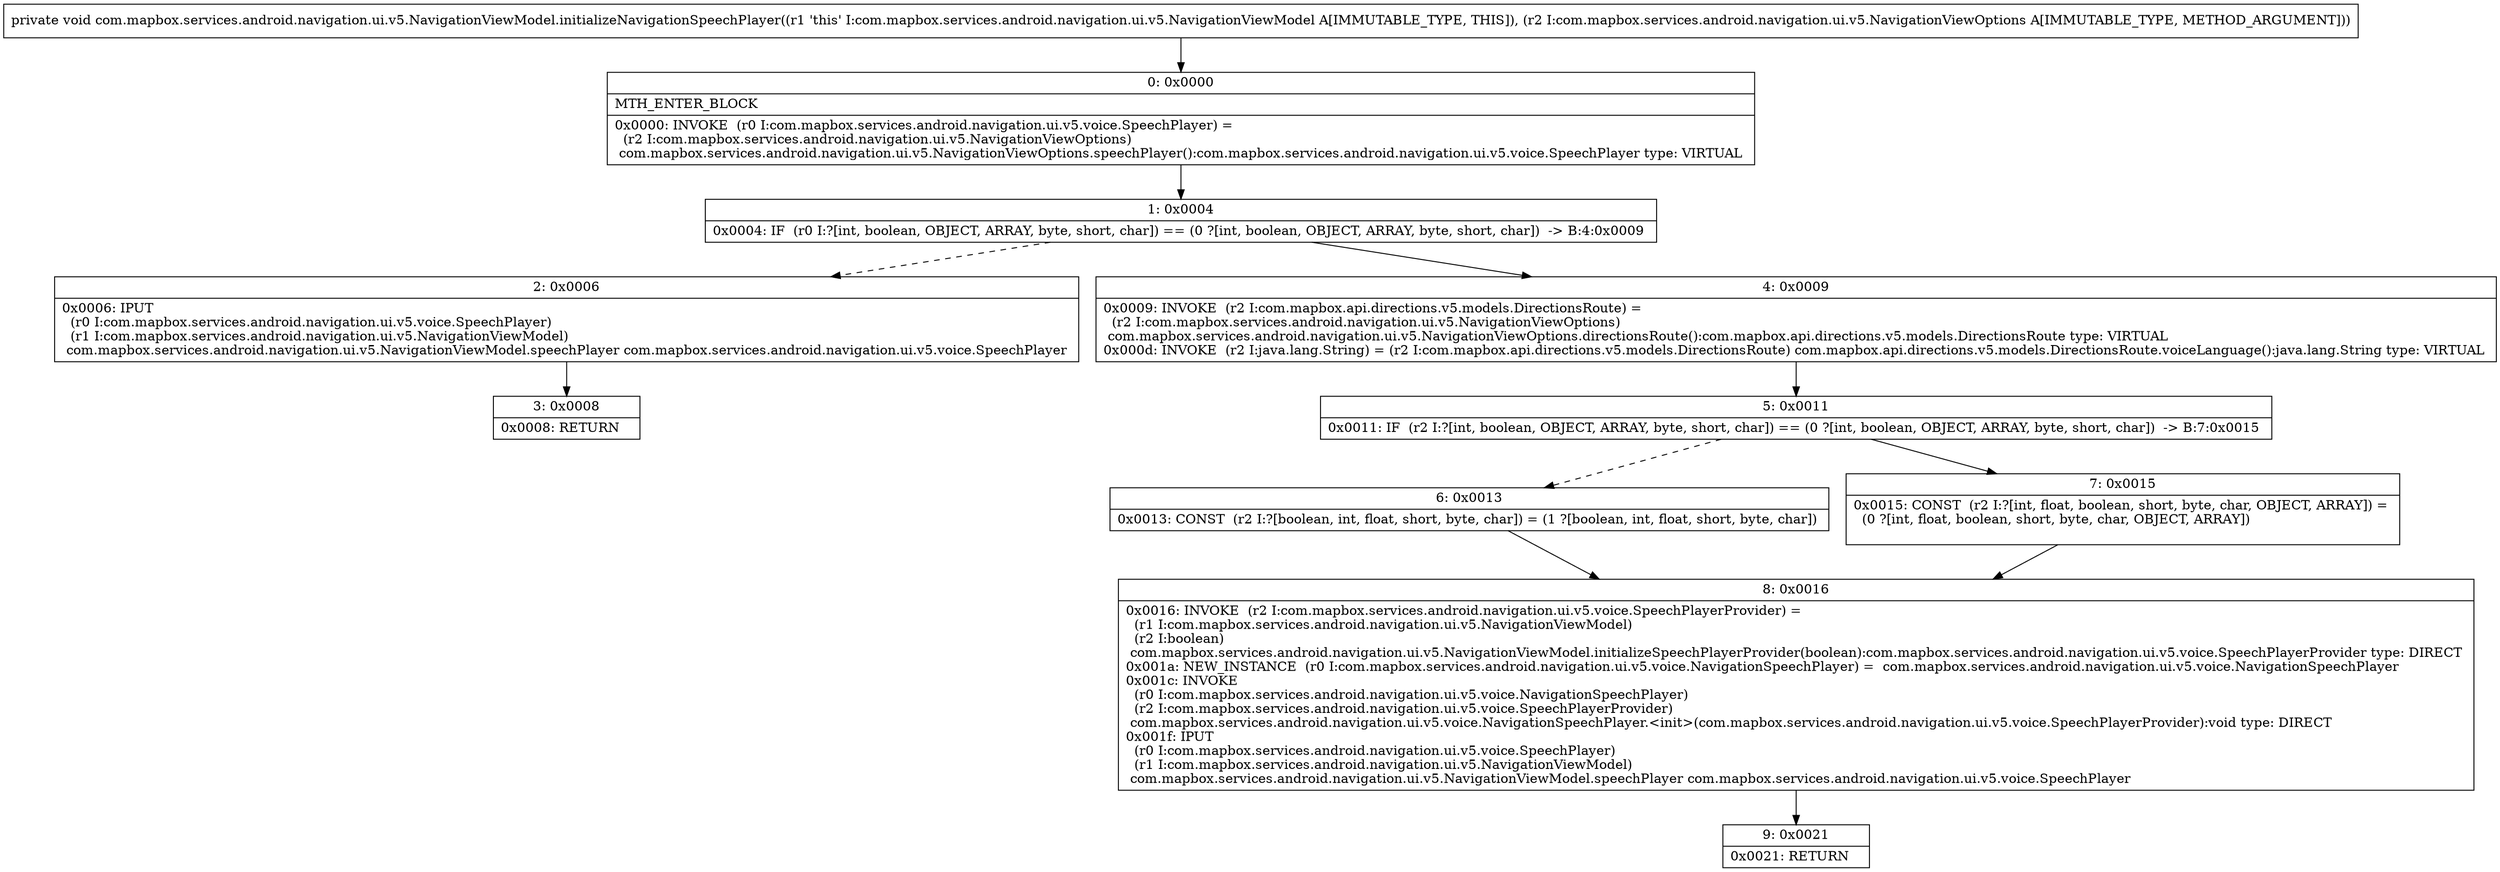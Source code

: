 digraph "CFG forcom.mapbox.services.android.navigation.ui.v5.NavigationViewModel.initializeNavigationSpeechPlayer(Lcom\/mapbox\/services\/android\/navigation\/ui\/v5\/NavigationViewOptions;)V" {
Node_0 [shape=record,label="{0\:\ 0x0000|MTH_ENTER_BLOCK\l|0x0000: INVOKE  (r0 I:com.mapbox.services.android.navigation.ui.v5.voice.SpeechPlayer) = \l  (r2 I:com.mapbox.services.android.navigation.ui.v5.NavigationViewOptions)\l com.mapbox.services.android.navigation.ui.v5.NavigationViewOptions.speechPlayer():com.mapbox.services.android.navigation.ui.v5.voice.SpeechPlayer type: VIRTUAL \l}"];
Node_1 [shape=record,label="{1\:\ 0x0004|0x0004: IF  (r0 I:?[int, boolean, OBJECT, ARRAY, byte, short, char]) == (0 ?[int, boolean, OBJECT, ARRAY, byte, short, char])  \-\> B:4:0x0009 \l}"];
Node_2 [shape=record,label="{2\:\ 0x0006|0x0006: IPUT  \l  (r0 I:com.mapbox.services.android.navigation.ui.v5.voice.SpeechPlayer)\l  (r1 I:com.mapbox.services.android.navigation.ui.v5.NavigationViewModel)\l com.mapbox.services.android.navigation.ui.v5.NavigationViewModel.speechPlayer com.mapbox.services.android.navigation.ui.v5.voice.SpeechPlayer \l}"];
Node_3 [shape=record,label="{3\:\ 0x0008|0x0008: RETURN   \l}"];
Node_4 [shape=record,label="{4\:\ 0x0009|0x0009: INVOKE  (r2 I:com.mapbox.api.directions.v5.models.DirectionsRoute) = \l  (r2 I:com.mapbox.services.android.navigation.ui.v5.NavigationViewOptions)\l com.mapbox.services.android.navigation.ui.v5.NavigationViewOptions.directionsRoute():com.mapbox.api.directions.v5.models.DirectionsRoute type: VIRTUAL \l0x000d: INVOKE  (r2 I:java.lang.String) = (r2 I:com.mapbox.api.directions.v5.models.DirectionsRoute) com.mapbox.api.directions.v5.models.DirectionsRoute.voiceLanguage():java.lang.String type: VIRTUAL \l}"];
Node_5 [shape=record,label="{5\:\ 0x0011|0x0011: IF  (r2 I:?[int, boolean, OBJECT, ARRAY, byte, short, char]) == (0 ?[int, boolean, OBJECT, ARRAY, byte, short, char])  \-\> B:7:0x0015 \l}"];
Node_6 [shape=record,label="{6\:\ 0x0013|0x0013: CONST  (r2 I:?[boolean, int, float, short, byte, char]) = (1 ?[boolean, int, float, short, byte, char]) \l}"];
Node_7 [shape=record,label="{7\:\ 0x0015|0x0015: CONST  (r2 I:?[int, float, boolean, short, byte, char, OBJECT, ARRAY]) = \l  (0 ?[int, float, boolean, short, byte, char, OBJECT, ARRAY])\l \l}"];
Node_8 [shape=record,label="{8\:\ 0x0016|0x0016: INVOKE  (r2 I:com.mapbox.services.android.navigation.ui.v5.voice.SpeechPlayerProvider) = \l  (r1 I:com.mapbox.services.android.navigation.ui.v5.NavigationViewModel)\l  (r2 I:boolean)\l com.mapbox.services.android.navigation.ui.v5.NavigationViewModel.initializeSpeechPlayerProvider(boolean):com.mapbox.services.android.navigation.ui.v5.voice.SpeechPlayerProvider type: DIRECT \l0x001a: NEW_INSTANCE  (r0 I:com.mapbox.services.android.navigation.ui.v5.voice.NavigationSpeechPlayer) =  com.mapbox.services.android.navigation.ui.v5.voice.NavigationSpeechPlayer \l0x001c: INVOKE  \l  (r0 I:com.mapbox.services.android.navigation.ui.v5.voice.NavigationSpeechPlayer)\l  (r2 I:com.mapbox.services.android.navigation.ui.v5.voice.SpeechPlayerProvider)\l com.mapbox.services.android.navigation.ui.v5.voice.NavigationSpeechPlayer.\<init\>(com.mapbox.services.android.navigation.ui.v5.voice.SpeechPlayerProvider):void type: DIRECT \l0x001f: IPUT  \l  (r0 I:com.mapbox.services.android.navigation.ui.v5.voice.SpeechPlayer)\l  (r1 I:com.mapbox.services.android.navigation.ui.v5.NavigationViewModel)\l com.mapbox.services.android.navigation.ui.v5.NavigationViewModel.speechPlayer com.mapbox.services.android.navigation.ui.v5.voice.SpeechPlayer \l}"];
Node_9 [shape=record,label="{9\:\ 0x0021|0x0021: RETURN   \l}"];
MethodNode[shape=record,label="{private void com.mapbox.services.android.navigation.ui.v5.NavigationViewModel.initializeNavigationSpeechPlayer((r1 'this' I:com.mapbox.services.android.navigation.ui.v5.NavigationViewModel A[IMMUTABLE_TYPE, THIS]), (r2 I:com.mapbox.services.android.navigation.ui.v5.NavigationViewOptions A[IMMUTABLE_TYPE, METHOD_ARGUMENT])) }"];
MethodNode -> Node_0;
Node_0 -> Node_1;
Node_1 -> Node_2[style=dashed];
Node_1 -> Node_4;
Node_2 -> Node_3;
Node_4 -> Node_5;
Node_5 -> Node_6[style=dashed];
Node_5 -> Node_7;
Node_6 -> Node_8;
Node_7 -> Node_8;
Node_8 -> Node_9;
}

